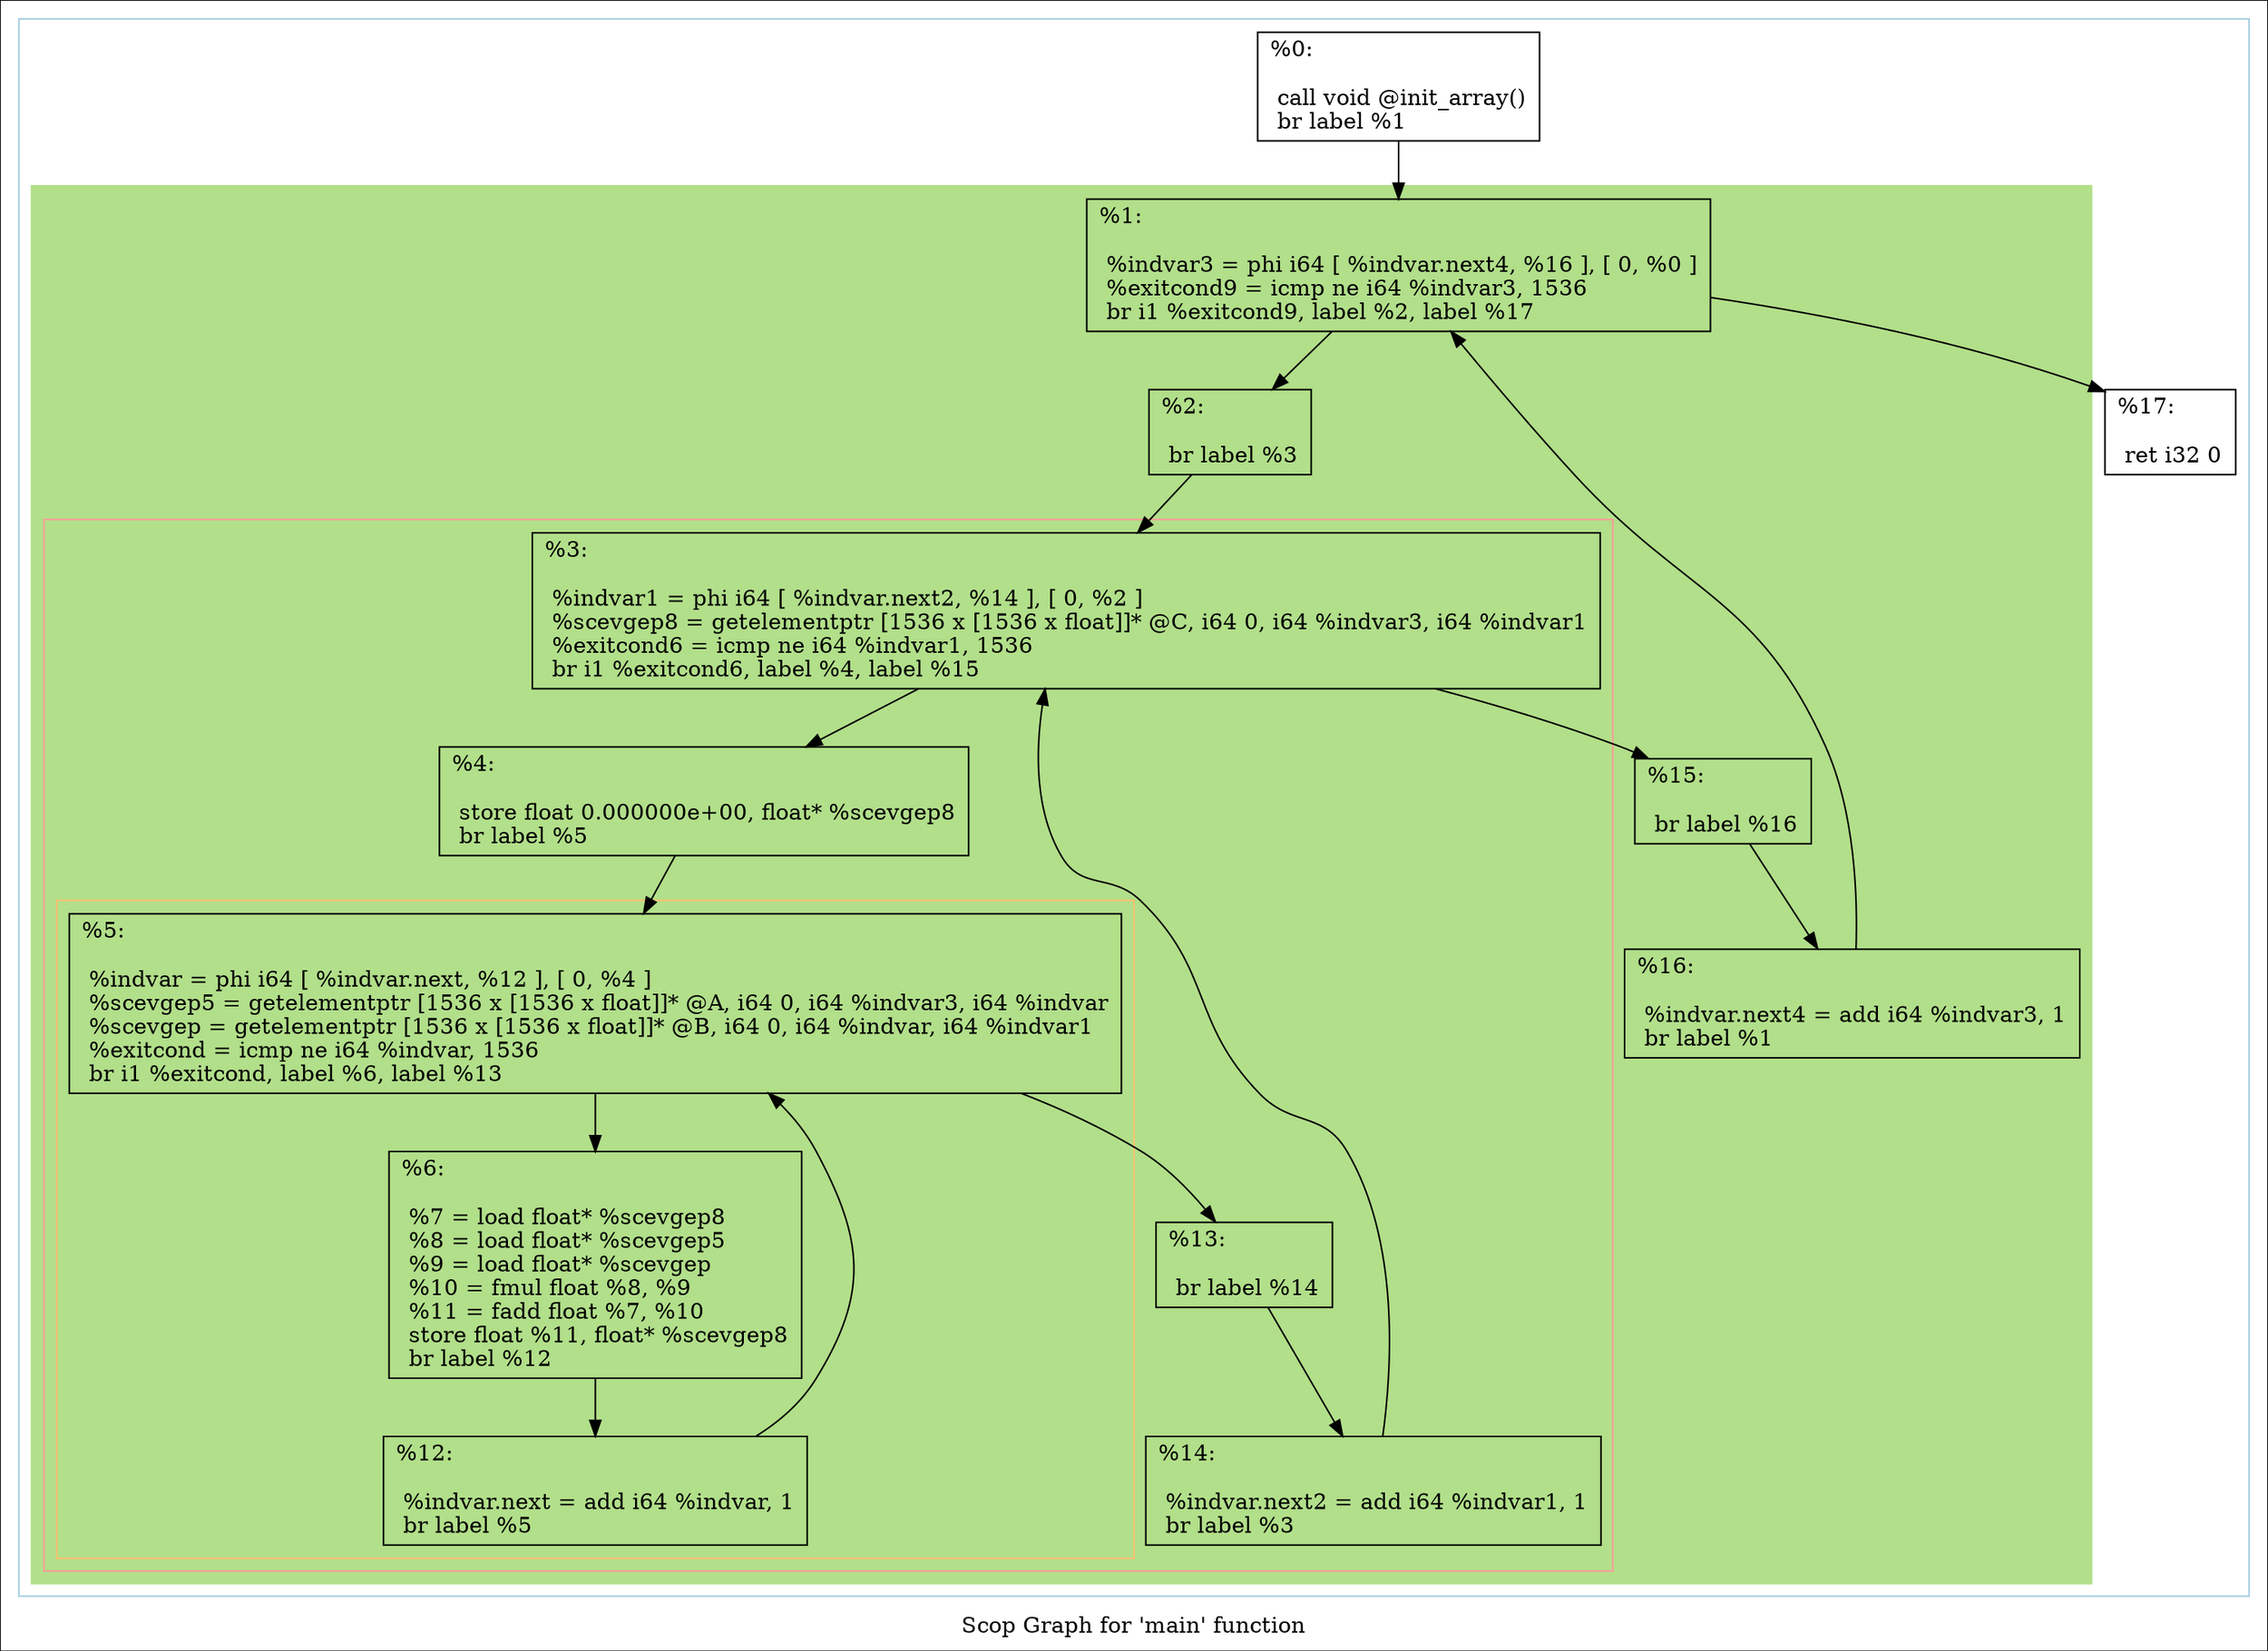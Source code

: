 digraph "Scop Graph for 'main' function" {
	label="Scop Graph for 'main' function";

	Node0x26ace10 [shape=record,label="{%0:\l\l  call void @init_array()\l  br label %1\l}"];
	Node0x26ace10 -> Node0x26acd60;
	Node0x26acd60 [shape=record,label="{%1:\l\l  %indvar3 = phi i64 [ %indvar.next4, %16 ], [ 0, %0 ]\l  %exitcond9 = icmp ne i64 %indvar3, 1536\l  br i1 %exitcond9, label %2, label %17\l}"];
	Node0x26acd60 -> Node0x26acd80;
	Node0x26acd60 -> Node0x26af2e0;
	Node0x26acd80 [shape=record,label="{%2:\l\l  br label %3\l}"];
	Node0x26acd80 -> Node0x26aee80;
	Node0x26aee80 [shape=record,label="{%3:\l\l  %indvar1 = phi i64 [ %indvar.next2, %14 ], [ 0, %2 ]\l  %scevgep8 = getelementptr [1536 x [1536 x float]]* @C, i64 0, i64 %indvar3, i64 %indvar1\l  %exitcond6 = icmp ne i64 %indvar1, 1536\l  br i1 %exitcond6, label %4, label %15\l}"];
	Node0x26aee80 -> Node0x26aeea0;
	Node0x26aee80 -> Node0x26aeec0;
	Node0x26aeea0 [shape=record,label="{%4:\l\l  store float 0.000000e+00, float* %scevgep8\l  br label %5\l}"];
	Node0x26aeea0 -> Node0x26aced0;
	Node0x26aced0 [shape=record,label="{%5:\l\l  %indvar = phi i64 [ %indvar.next, %12 ], [ 0, %4 ]\l  %scevgep5 = getelementptr [1536 x [1536 x float]]* @A, i64 0, i64 %indvar3, i64 %indvar\l  %scevgep = getelementptr [1536 x [1536 x float]]* @B, i64 0, i64 %indvar, i64 %indvar1\l  %exitcond = icmp ne i64 %indvar, 1536\l  br i1 %exitcond, label %6, label %13\l}"];
	Node0x26aced0 -> Node0x26ace60;
	Node0x26aced0 -> Node0x26af5e0;
	Node0x26ace60 [shape=record,label="{%6:\l\l  %7 = load float* %scevgep8\l  %8 = load float* %scevgep5\l  %9 = load float* %scevgep\l  %10 = fmul float %8, %9\l  %11 = fadd float %7, %10\l  store float %11, float* %scevgep8\l  br label %12\l}"];
	Node0x26ace60 -> Node0x26af640;
	Node0x26af640 [shape=record,label="{%12:\l\l  %indvar.next = add i64 %indvar, 1\l  br label %5\l}"];
	Node0x26af640 -> Node0x26aced0[constraint=false];
	Node0x26af5e0 [shape=record,label="{%13:\l\l  br label %14\l}"];
	Node0x26af5e0 -> Node0x26af6e0;
	Node0x26af6e0 [shape=record,label="{%14:\l\l  %indvar.next2 = add i64 %indvar1, 1\l  br label %3\l}"];
	Node0x26af6e0 -> Node0x26aee80[constraint=false];
	Node0x26aeec0 [shape=record,label="{%15:\l\l  br label %16\l}"];
	Node0x26aeec0 -> Node0x26af740;
	Node0x26af740 [shape=record,label="{%16:\l\l  %indvar.next4 = add i64 %indvar3, 1\l  br label %1\l}"];
	Node0x26af740 -> Node0x26acd60[constraint=false];
	Node0x26af2e0 [shape=record,label="{%17:\l\l  ret i32 0\l}"];
	colorscheme = "paired12"
        subgraph cluster_0x26a8b20 {
          label = "";
          style = solid;
          color = 1
          subgraph cluster_0x26a9220 {
            label = "";
            style = filled;
            color = 3            subgraph cluster_0x26ad500 {
              label = "";
              style = solid;
              color = 5
              subgraph cluster_0x26ad480 {
                label = "";
                style = solid;
                color = 7
                Node0x26aced0;
                Node0x26ace60;
                Node0x26af640;
              }
              Node0x26aee80;
              Node0x26aeea0;
              Node0x26af5e0;
              Node0x26af6e0;
            }
            Node0x26acd60;
            Node0x26acd80;
            Node0x26aeec0;
            Node0x26af740;
          }
          Node0x26ace10;
          Node0x26af2e0;
        }
}
